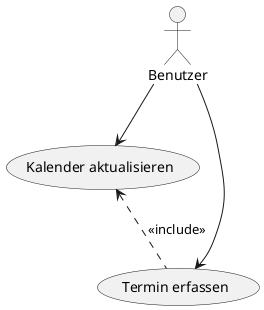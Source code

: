 @startuml
top to bottom direction

actor Benutzer

    usecase "Termin erfassen" as UC1
    usecase "Kalender aktualisieren" as UC2

Benutzer --> UC1
Benutzer --> UC2

UC1 .u.> UC2 : <<include>>

@enduml
